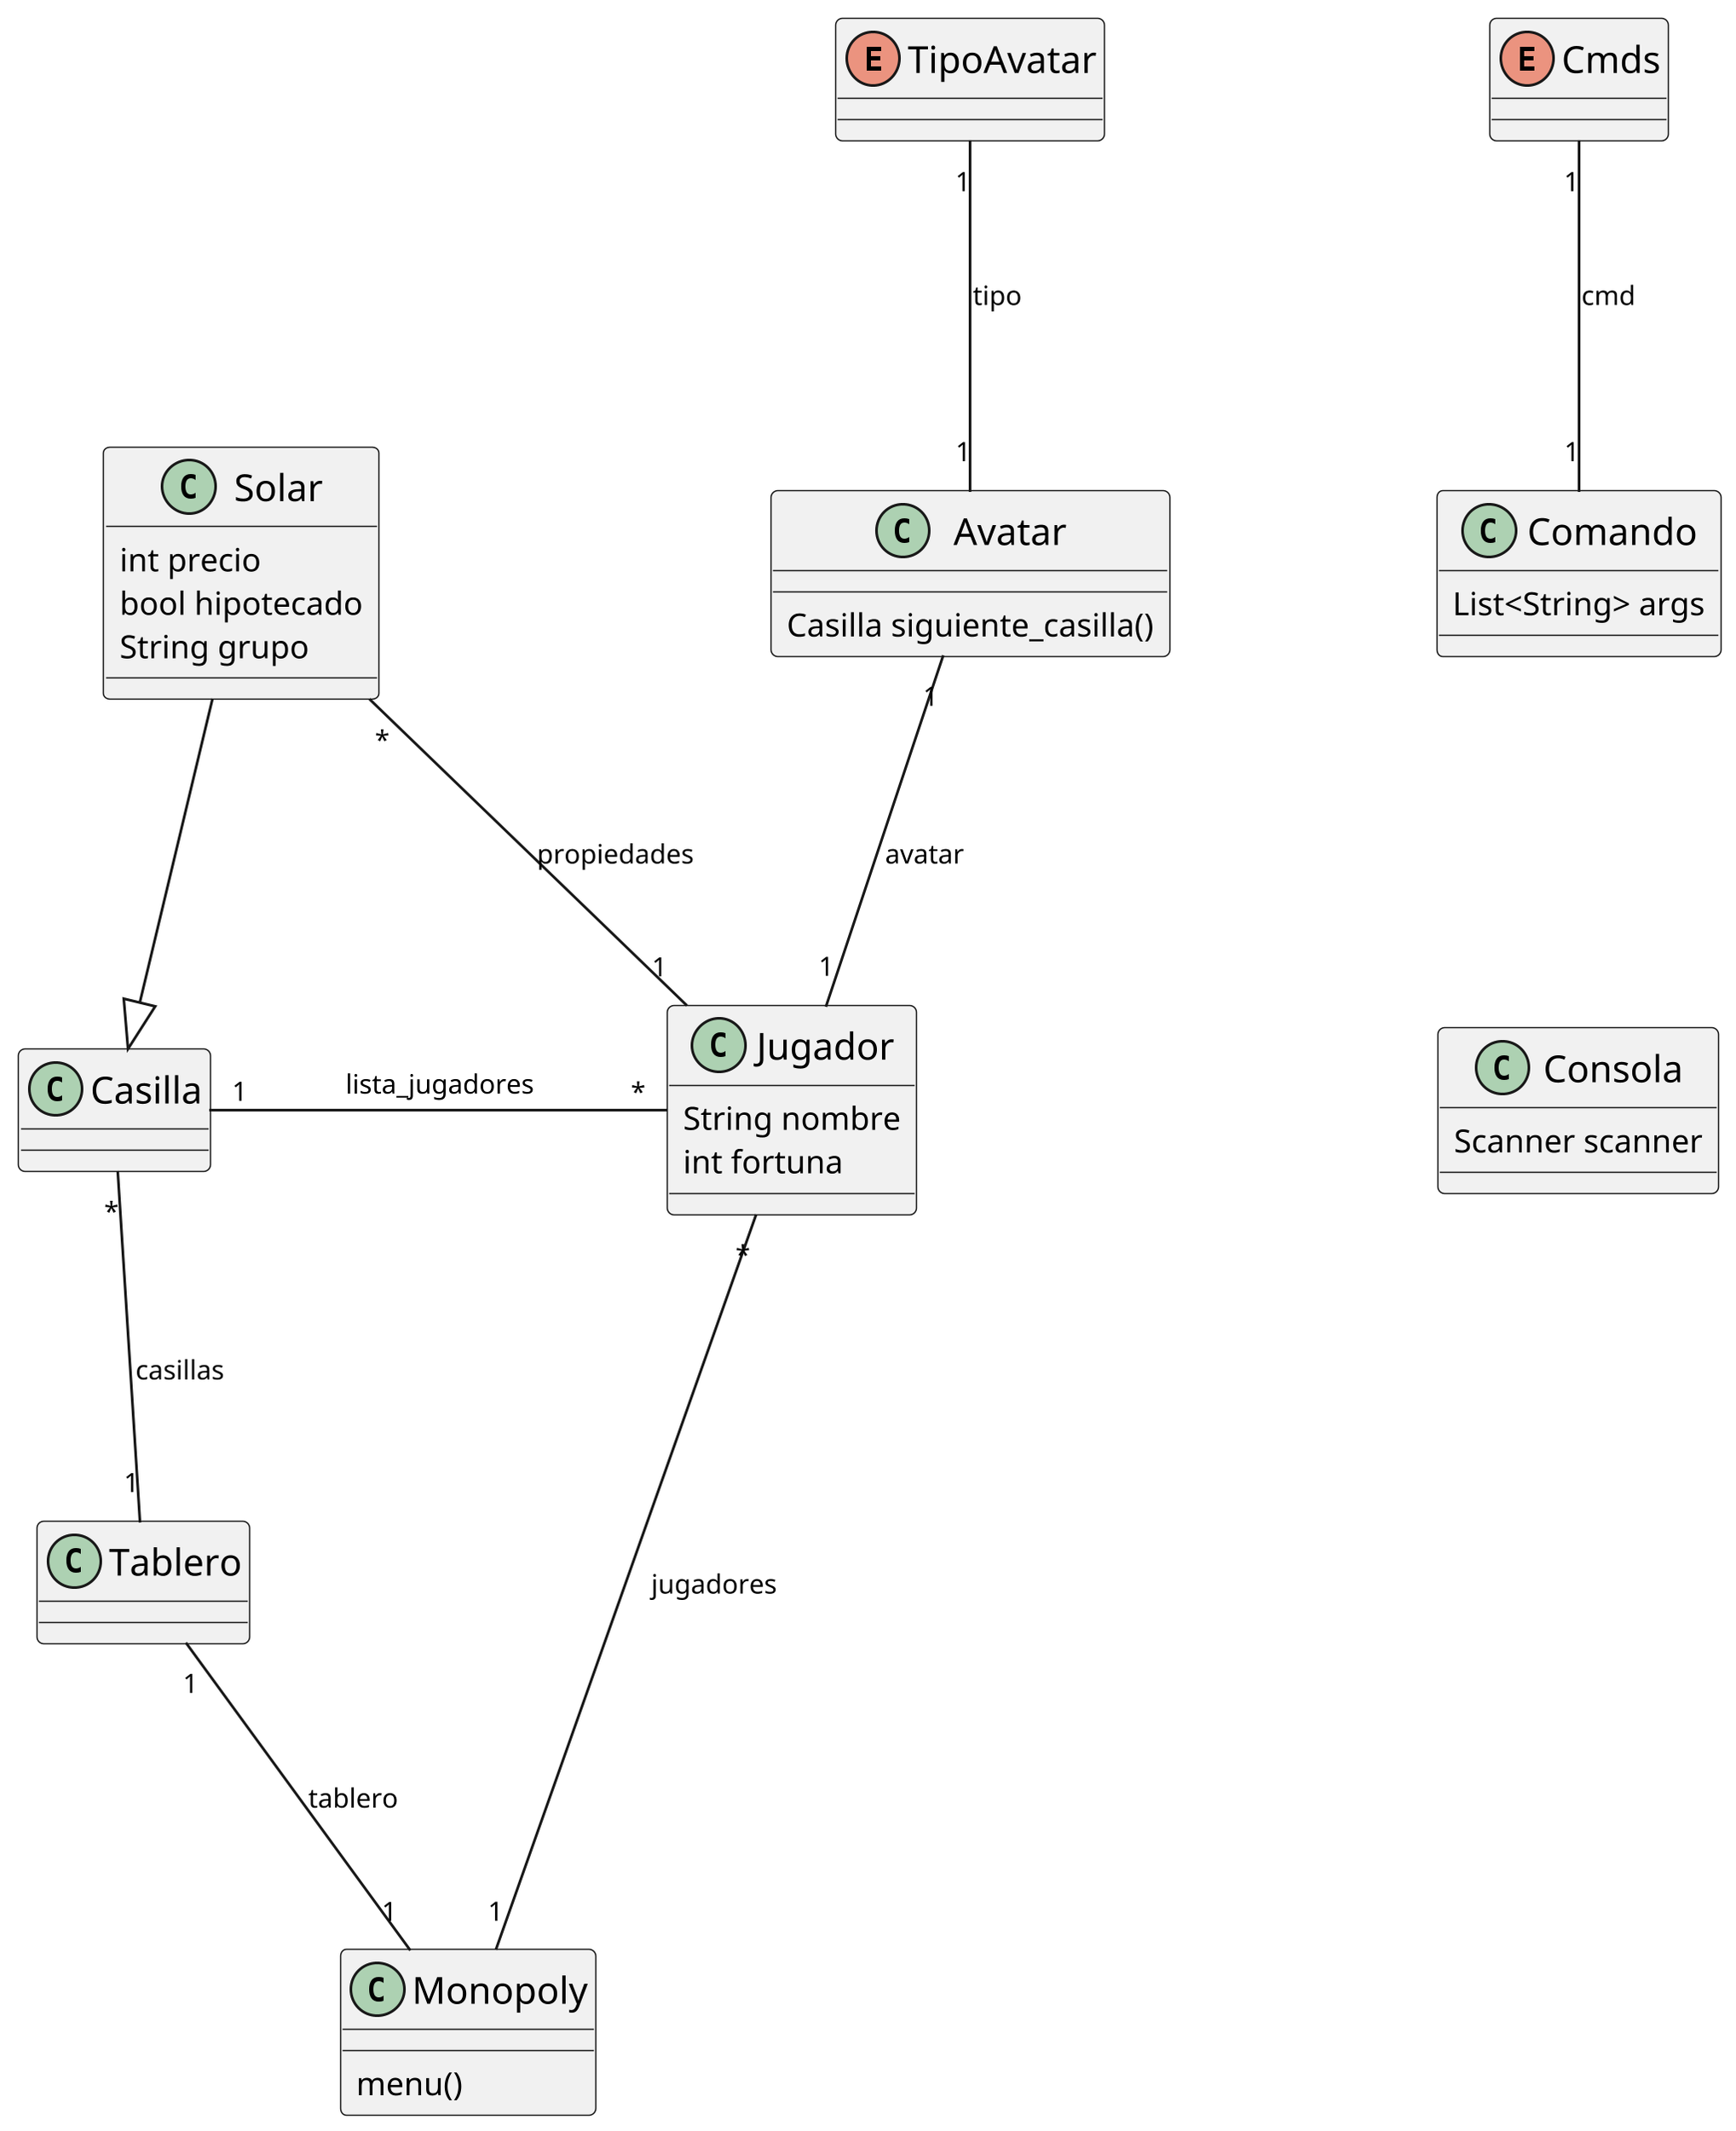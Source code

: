 @startuml
skinparam dpi 300
'skinparam linetype ortho
skinparam nodesep 100
skinparam ranksep 100

skinparam default{
  FontName SF Mono
  FontSize 12
}

skinparam arrowFontSize 10
skinparam classFontSize 14

skinparam arrowSize 10

class Monopoly {
    menu()
}

class Jugador {
    String nombre
    int fortuna
}

class Avatar {
    Casilla siguiente_casilla()
}

enum TipoAvatar {}

class Tablero {}

class Casilla {}

class Solar {
    int precio
    bool hipotecado
    String grupo
}

class Consola {
    Scanner scanner
}

class Comando {
    List<String> args
}

enum Cmds {}

Solar --|> Casilla
Casilla "*"--"1" Tablero : casillas
Casilla "1"-"*" Jugador : lista_jugadores
Solar "*"-"1" Jugador : propiedades

TipoAvatar "1"--"1" Avatar : tipo
Avatar "1"--"1" Jugador : avatar

Jugador "*"---"1" Monopoly : jugadores
Tablero "1"--"1" Monopoly : tablero

Cmds "1"--"1" Comando : cmd
Comando -[hidden]- Consola

@enduml
